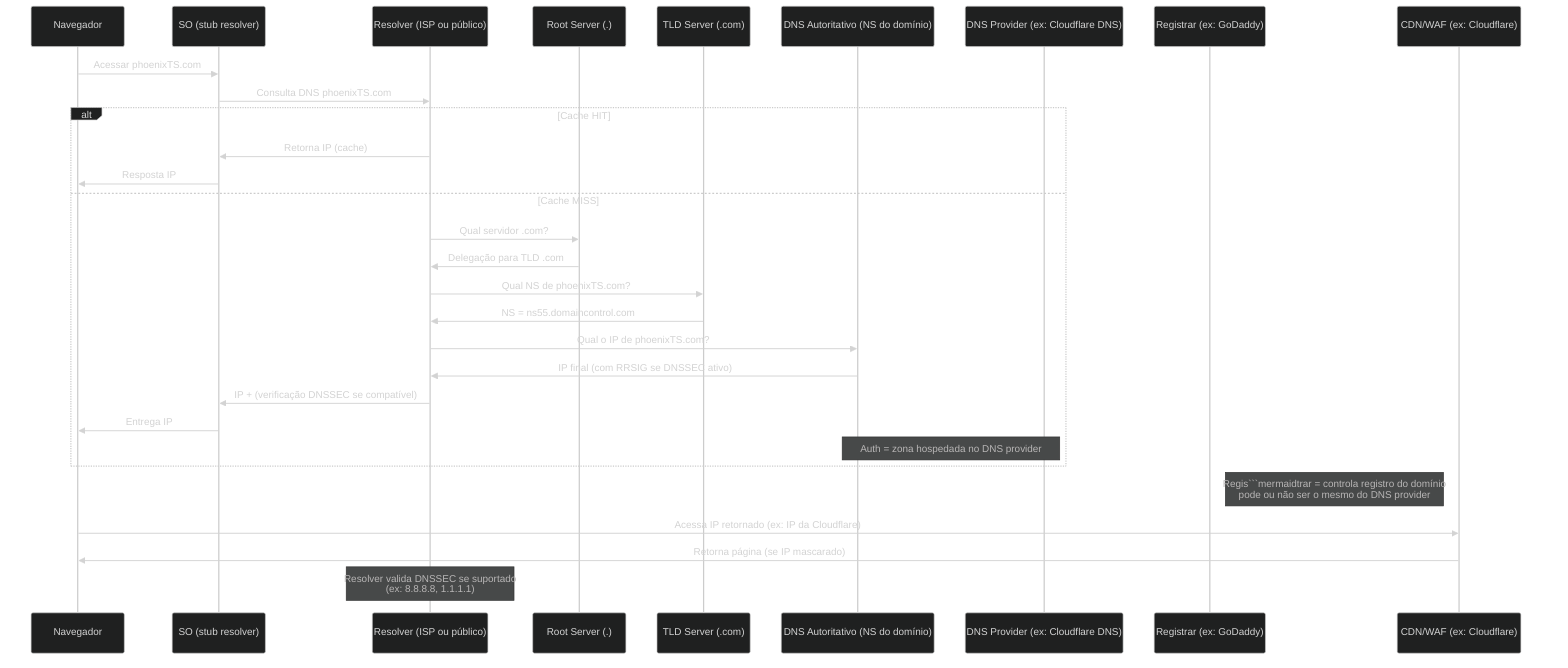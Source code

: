 ---
config:
  theme: dark
---

sequenceDiagram
participant User as Navegador
participant OS as SO (stub resolver)
participant Resolver as Resolver (ISP ou público)
participant Root as Root Server (.)
participant TLD as TLD Server (.com)
participant Auth as DNS Autoritativo (NS do domínio)
participant DNSP as DNS Provider (ex: Cloudflare DNS)
participant Reg as Registrar (ex: GoDaddy)
participant WAF as CDN/WAF (ex: Cloudflare)
User ->> OS: Acessar phoenixTS.com
OS ->> Resolver: Consulta DNS phoenixTS.com
alt Cache HIT
Resolver ->> OS: Retorna IP (cache)
OS ->> User: Resposta IP
else Cache MISS
Resolver ->> Root: Qual servidor .com?
Root ->> Resolver: Delegação para TLD .com
Resolver ->> TLD: Qual NS de phoenixTS.com?
TLD ->> Resolver: NS = ns55.domaincontrol.com
Resolver ->> Auth: Qual o IP de phoenixTS.com?
Auth ->> Resolver: IP final (com RRSIG se DNSSEC ativo)
Resolver ->> OS: IP + (verificação DNSSEC se compatível)
OS ->> User: Entrega IP
Note over Auth, DNSP: Auth = zona hospedada no DNS provider
end
Note right of Reg: Regis```mermaidtrar = controla registro do domínio<br>pode ou não ser o mesmo do DNS provider
User ->> WAF: Acessa IP retornado (ex: IP da Cloudflare)
WAF ->> User: Retorna página (se IP mascarado)
Note over Resolver: Resolver valida DNSSEC se suportado<br>(ex: 8.8.8.8, 1.1.1.1)